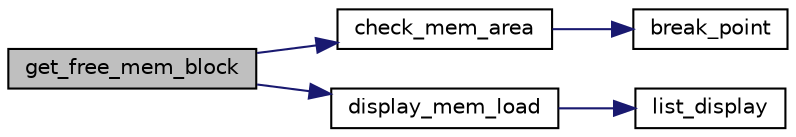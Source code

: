 digraph "get_free_mem_block"
{
 // LATEX_PDF_SIZE
  edge [fontname="Helvetica",fontsize="10",labelfontname="Helvetica",labelfontsize="10"];
  node [fontname="Helvetica",fontsize="10",shape=record];
  rankdir="LR";
  Node1 [label="get_free_mem_block",height=0.2,width=0.4,color="black", fillcolor="grey75", style="filled", fontcolor="black",tooltip=" "];
  Node1 -> Node2 [color="midnightblue",fontsize="10",style="solid",fontname="Helvetica"];
  Node2 [label="check_mem_area",height=0.2,width=0.4,color="black", fillcolor="white", style="filled",URL="$mem__mngt_8c.html#a9c08ff87a681b6dca431178482618d08",tooltip=" "];
  Node2 -> Node3 [color="midnightblue",fontsize="10",style="solid",fontname="Helvetica"];
  Node3 [label="break_point",height=0.2,width=0.4,color="black", fillcolor="white", style="filled",URL="$mem__mngt_8c.html#a362bc02051552aaae0e7d52e489179a3",tooltip=" "];
  Node1 -> Node4 [color="midnightblue",fontsize="10",style="solid",fontname="Helvetica"];
  Node4 [label="display_mem_load",height=0.2,width=0.4,color="black", fillcolor="white", style="filled",URL="$mem__mngt_8c.html#aad2e600dac4df19ae63b1efe29405f59",tooltip=" "];
  Node4 -> Node5 [color="midnightblue",fontsize="10",style="solid",fontname="Helvetica"];
  Node5 [label="list_display",height=0.2,width=0.4,color="black", fillcolor="white", style="filled",URL="$list_8c.html#a6e5093dd4784debe0e811fa15e8d7277",tooltip=" "];
}
